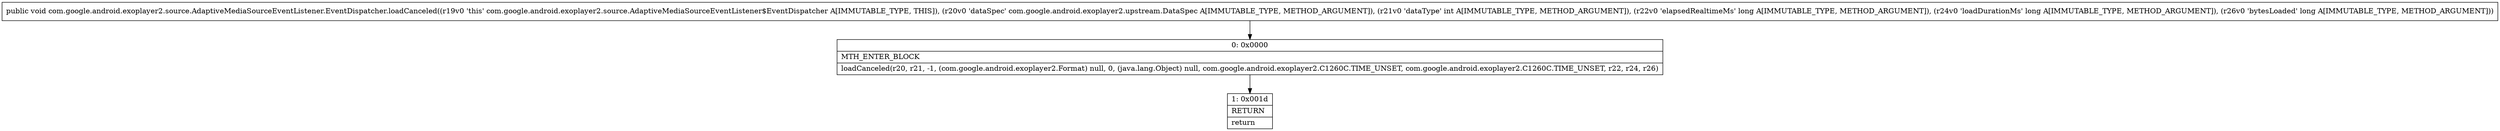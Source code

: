 digraph "CFG forcom.google.android.exoplayer2.source.AdaptiveMediaSourceEventListener.EventDispatcher.loadCanceled(Lcom\/google\/android\/exoplayer2\/upstream\/DataSpec;IJJJ)V" {
Node_0 [shape=record,label="{0\:\ 0x0000|MTH_ENTER_BLOCK\l|loadCanceled(r20, r21, \-1, (com.google.android.exoplayer2.Format) null, 0, (java.lang.Object) null, com.google.android.exoplayer2.C1260C.TIME_UNSET, com.google.android.exoplayer2.C1260C.TIME_UNSET, r22, r24, r26)\l}"];
Node_1 [shape=record,label="{1\:\ 0x001d|RETURN\l|return\l}"];
MethodNode[shape=record,label="{public void com.google.android.exoplayer2.source.AdaptiveMediaSourceEventListener.EventDispatcher.loadCanceled((r19v0 'this' com.google.android.exoplayer2.source.AdaptiveMediaSourceEventListener$EventDispatcher A[IMMUTABLE_TYPE, THIS]), (r20v0 'dataSpec' com.google.android.exoplayer2.upstream.DataSpec A[IMMUTABLE_TYPE, METHOD_ARGUMENT]), (r21v0 'dataType' int A[IMMUTABLE_TYPE, METHOD_ARGUMENT]), (r22v0 'elapsedRealtimeMs' long A[IMMUTABLE_TYPE, METHOD_ARGUMENT]), (r24v0 'loadDurationMs' long A[IMMUTABLE_TYPE, METHOD_ARGUMENT]), (r26v0 'bytesLoaded' long A[IMMUTABLE_TYPE, METHOD_ARGUMENT])) }"];
MethodNode -> Node_0;
Node_0 -> Node_1;
}

